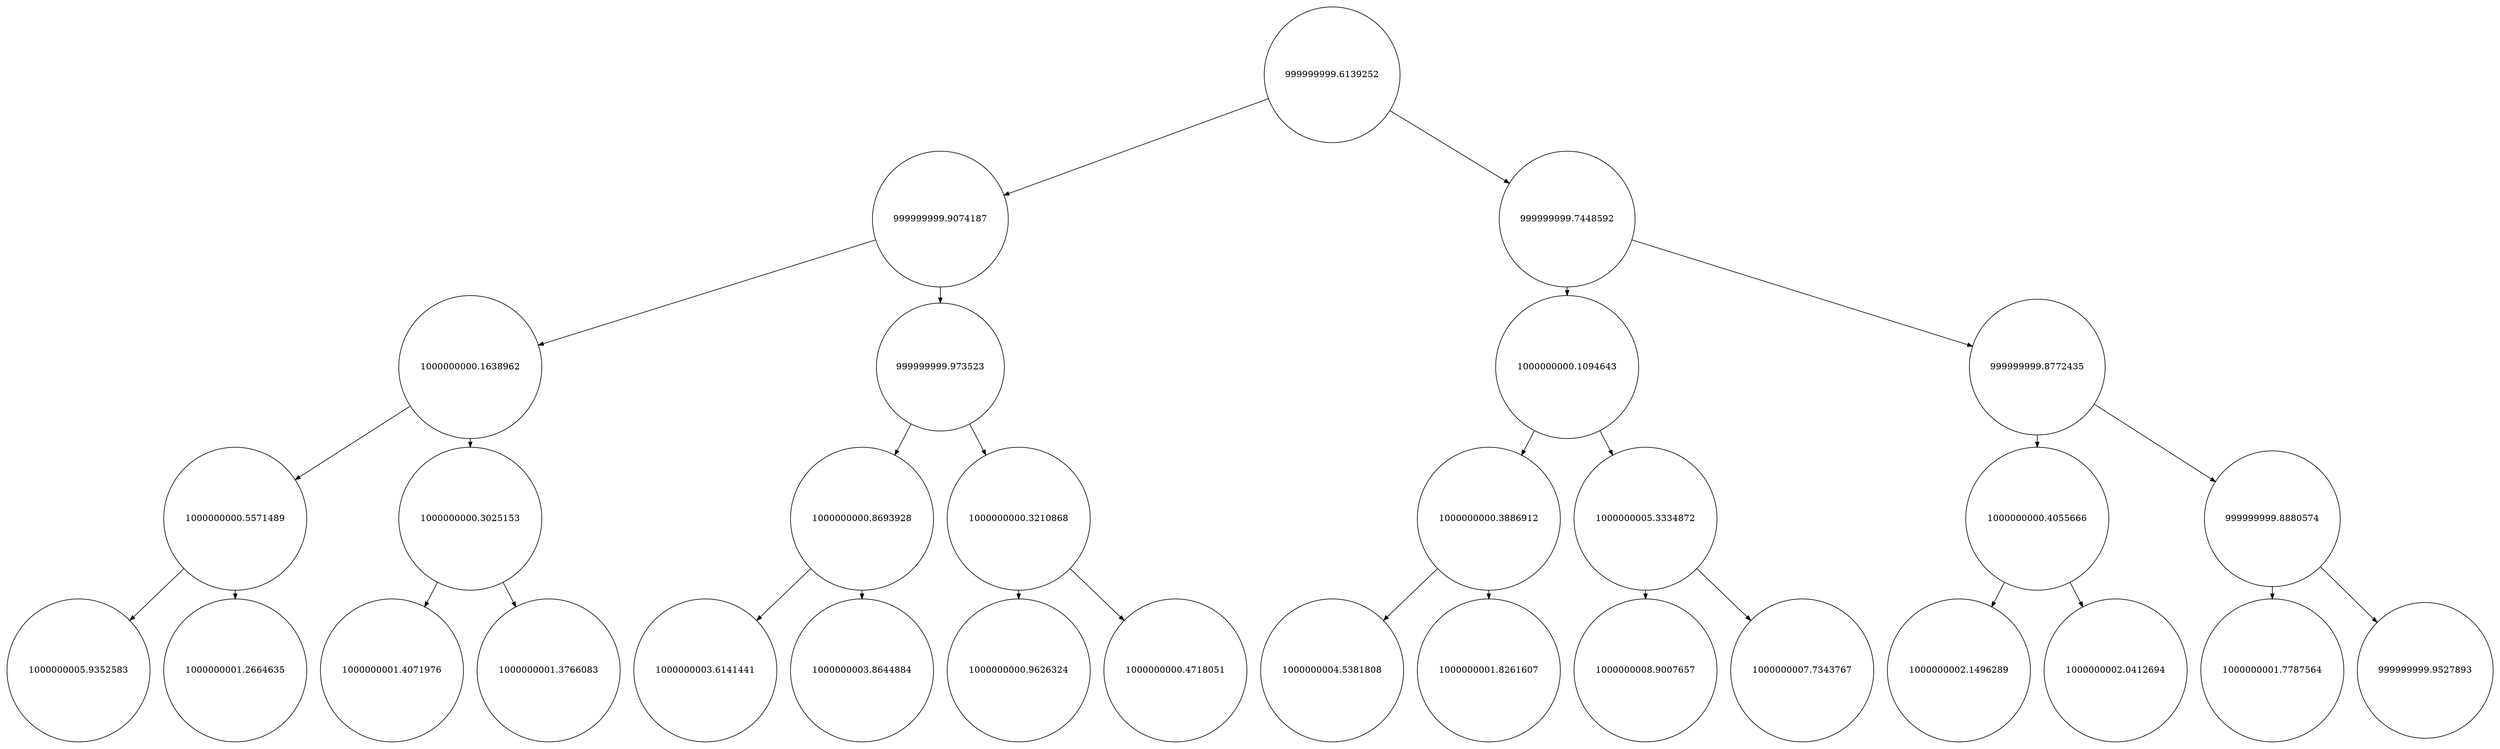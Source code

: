 
    digraph G {
    nodesep=0.3;
    ranksep=0.2;
    margin=0.1;
    node [shape=circle];
    edge [arrowsize=0.8];
    1 -> 2[side=left];
1 -> 3;
2 -> 4[side=left];
2 -> 5;
3 -> 6[side=left];
3 -> 7;
4 -> 8[side=left];
4 -> 9;
5 -> 10[side=left];
5 -> 11;
6 -> 12[side=left];
6 -> 13;
7 -> 14[side=left];
7 -> 15;
8 -> 16[side=left];
8 -> 17;
9 -> 18[side=left];
9 -> 19;
10 -> 20[side=left];
10 -> 21;
11 -> 22[side=left];
11 -> 23;
12 -> 24[side=left];
12 -> 25;
13 -> 26[side=left];
13 -> 27;
14 -> 28[side=left];
14 -> 29;
15 -> 30[side=left];
15 -> 31;
1[label="999999999.6139252"]
2[label="999999999.9074187"]
3[label="999999999.7448592"]
4[label="1000000000.1638962"]
5[label="999999999.973523"]
6[label="1000000000.1094643"]
7[label="999999999.8772435"]
8[label="1000000000.5571489"]
9[label="1000000000.3025153"]
10[label="1000000000.8693928"]
11[label="1000000000.3210868"]
12[label="1000000000.3886912"]
13[label="1000000005.3334872"]
14[label="1000000000.4055666"]
15[label="999999999.8880574"]
16[label="1000000005.9352583"]
17[label="1000000001.2664635"]
18[label="1000000001.4071976"]
19[label="1000000001.3766083"]
20[label="1000000003.6141441"]
21[label="1000000003.8644884"]
22[label="1000000000.9626324"]
23[label="1000000000.4718051"]
24[label="1000000004.5381808"]
25[label="1000000001.8261607"]
26[label="1000000008.9007657"]
27[label="1000000007.7343767"]
28[label="1000000002.1496289"]
29[label="1000000002.0412694"]
30[label="1000000001.7787564"]
31[label="999999999.9527893"]}
